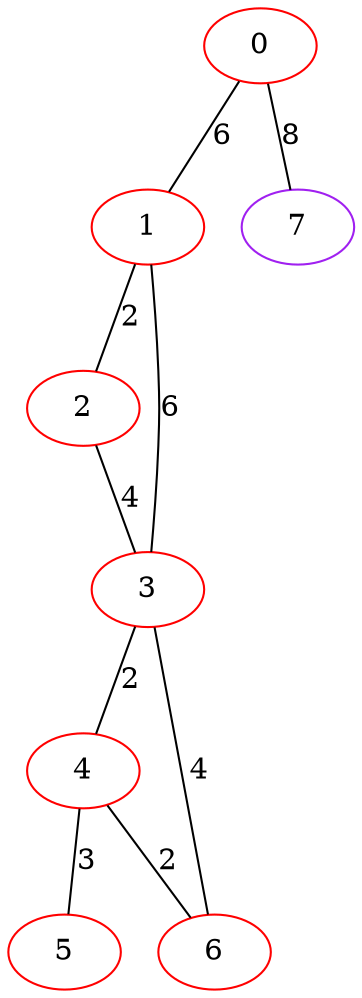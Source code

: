 graph "" {
0 [color=red, weight=1];
1 [color=red, weight=1];
2 [color=red, weight=1];
3 [color=red, weight=1];
4 [color=red, weight=1];
5 [color=red, weight=1];
6 [color=red, weight=1];
7 [color=purple, weight=4];
0 -- 1  [key=0, label=6];
0 -- 7  [key=0, label=8];
1 -- 2  [key=0, label=2];
1 -- 3  [key=0, label=6];
2 -- 3  [key=0, label=4];
3 -- 4  [key=0, label=2];
3 -- 6  [key=0, label=4];
4 -- 5  [key=0, label=3];
4 -- 6  [key=0, label=2];
}
